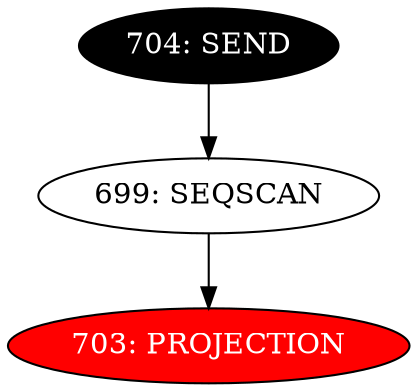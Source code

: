 digraph name {
699 [label="699: SEQSCAN" ];
699 -> 703;
703 [label="703: PROJECTION" fontcolor="white" style="filled" fillcolor="red"];
704 [label="704: SEND" fontcolor="white" style="filled" fillcolor="black"];
704 -> 699;

}

